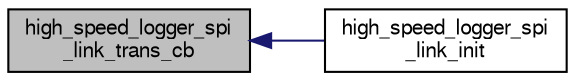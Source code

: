 digraph "high_speed_logger_spi_link_trans_cb"
{
  edge [fontname="FreeSans",fontsize="10",labelfontname="FreeSans",labelfontsize="10"];
  node [fontname="FreeSans",fontsize="10",shape=record];
  rankdir="LR";
  Node1 [label="high_speed_logger_spi\l_link_trans_cb",height=0.2,width=0.4,color="black", fillcolor="grey75", style="filled", fontcolor="black"];
  Node1 -> Node2 [dir="back",color="midnightblue",fontsize="10",style="solid",fontname="FreeSans"];
  Node2 [label="high_speed_logger_spi\l_link_init",height=0.2,width=0.4,color="black", fillcolor="white", style="filled",URL="$high__speed__logger__spi__link_8h.html#ab1ebc903cd5df96b984a7016f84e705f"];
}
